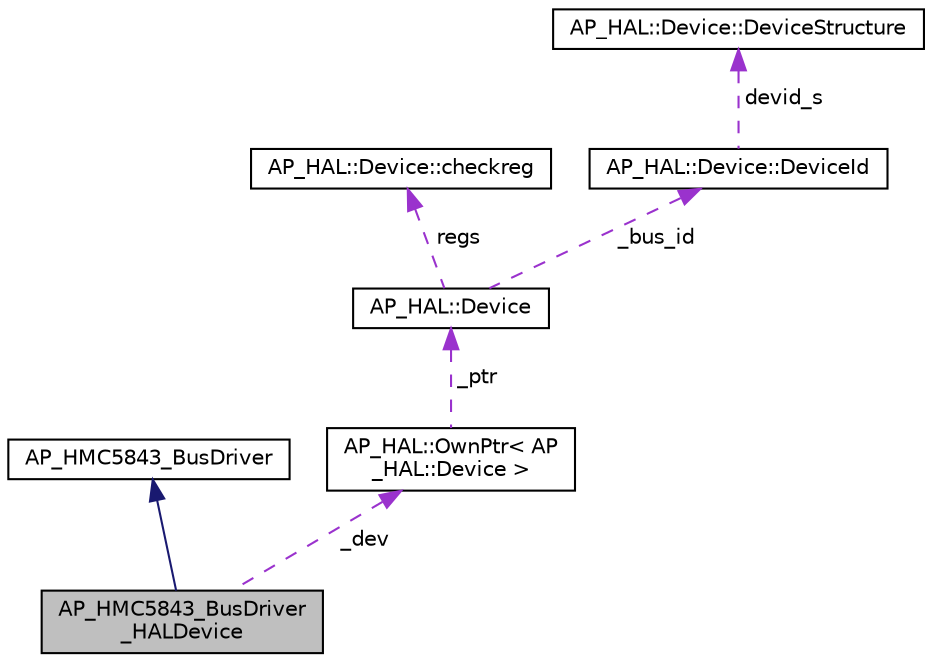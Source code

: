 digraph "AP_HMC5843_BusDriver_HALDevice"
{
 // INTERACTIVE_SVG=YES
  edge [fontname="Helvetica",fontsize="10",labelfontname="Helvetica",labelfontsize="10"];
  node [fontname="Helvetica",fontsize="10",shape=record];
  Node1 [label="AP_HMC5843_BusDriver\l_HALDevice",height=0.2,width=0.4,color="black", fillcolor="grey75", style="filled", fontcolor="black"];
  Node2 -> Node1 [dir="back",color="midnightblue",fontsize="10",style="solid",fontname="Helvetica"];
  Node2 [label="AP_HMC5843_BusDriver",height=0.2,width=0.4,color="black", fillcolor="white", style="filled",URL="$classAP__HMC5843__BusDriver.html"];
  Node3 -> Node1 [dir="back",color="darkorchid3",fontsize="10",style="dashed",label=" _dev" ,fontname="Helvetica"];
  Node3 [label="AP_HAL::OwnPtr\< AP\l_HAL::Device \>",height=0.2,width=0.4,color="black", fillcolor="white", style="filled",URL="$classAP__HAL_1_1OwnPtr.html"];
  Node4 -> Node3 [dir="back",color="darkorchid3",fontsize="10",style="dashed",label=" _ptr" ,fontname="Helvetica"];
  Node4 [label="AP_HAL::Device",height=0.2,width=0.4,color="black", fillcolor="white", style="filled",URL="$classAP__HAL_1_1Device.html"];
  Node5 -> Node4 [dir="back",color="darkorchid3",fontsize="10",style="dashed",label=" regs" ,fontname="Helvetica"];
  Node5 [label="AP_HAL::Device::checkreg",height=0.2,width=0.4,color="black", fillcolor="white", style="filled",URL="$structAP__HAL_1_1Device_1_1checkreg.html"];
  Node6 -> Node4 [dir="back",color="darkorchid3",fontsize="10",style="dashed",label=" _bus_id" ,fontname="Helvetica"];
  Node6 [label="AP_HAL::Device::DeviceId",height=0.2,width=0.4,color="black", fillcolor="white", style="filled",URL="$unionAP__HAL_1_1Device_1_1DeviceId.html"];
  Node7 -> Node6 [dir="back",color="darkorchid3",fontsize="10",style="dashed",label=" devid_s" ,fontname="Helvetica"];
  Node7 [label="AP_HAL::Device::DeviceStructure",height=0.2,width=0.4,color="black", fillcolor="white", style="filled",URL="$structAP__HAL_1_1Device_1_1DeviceStructure.html"];
}
